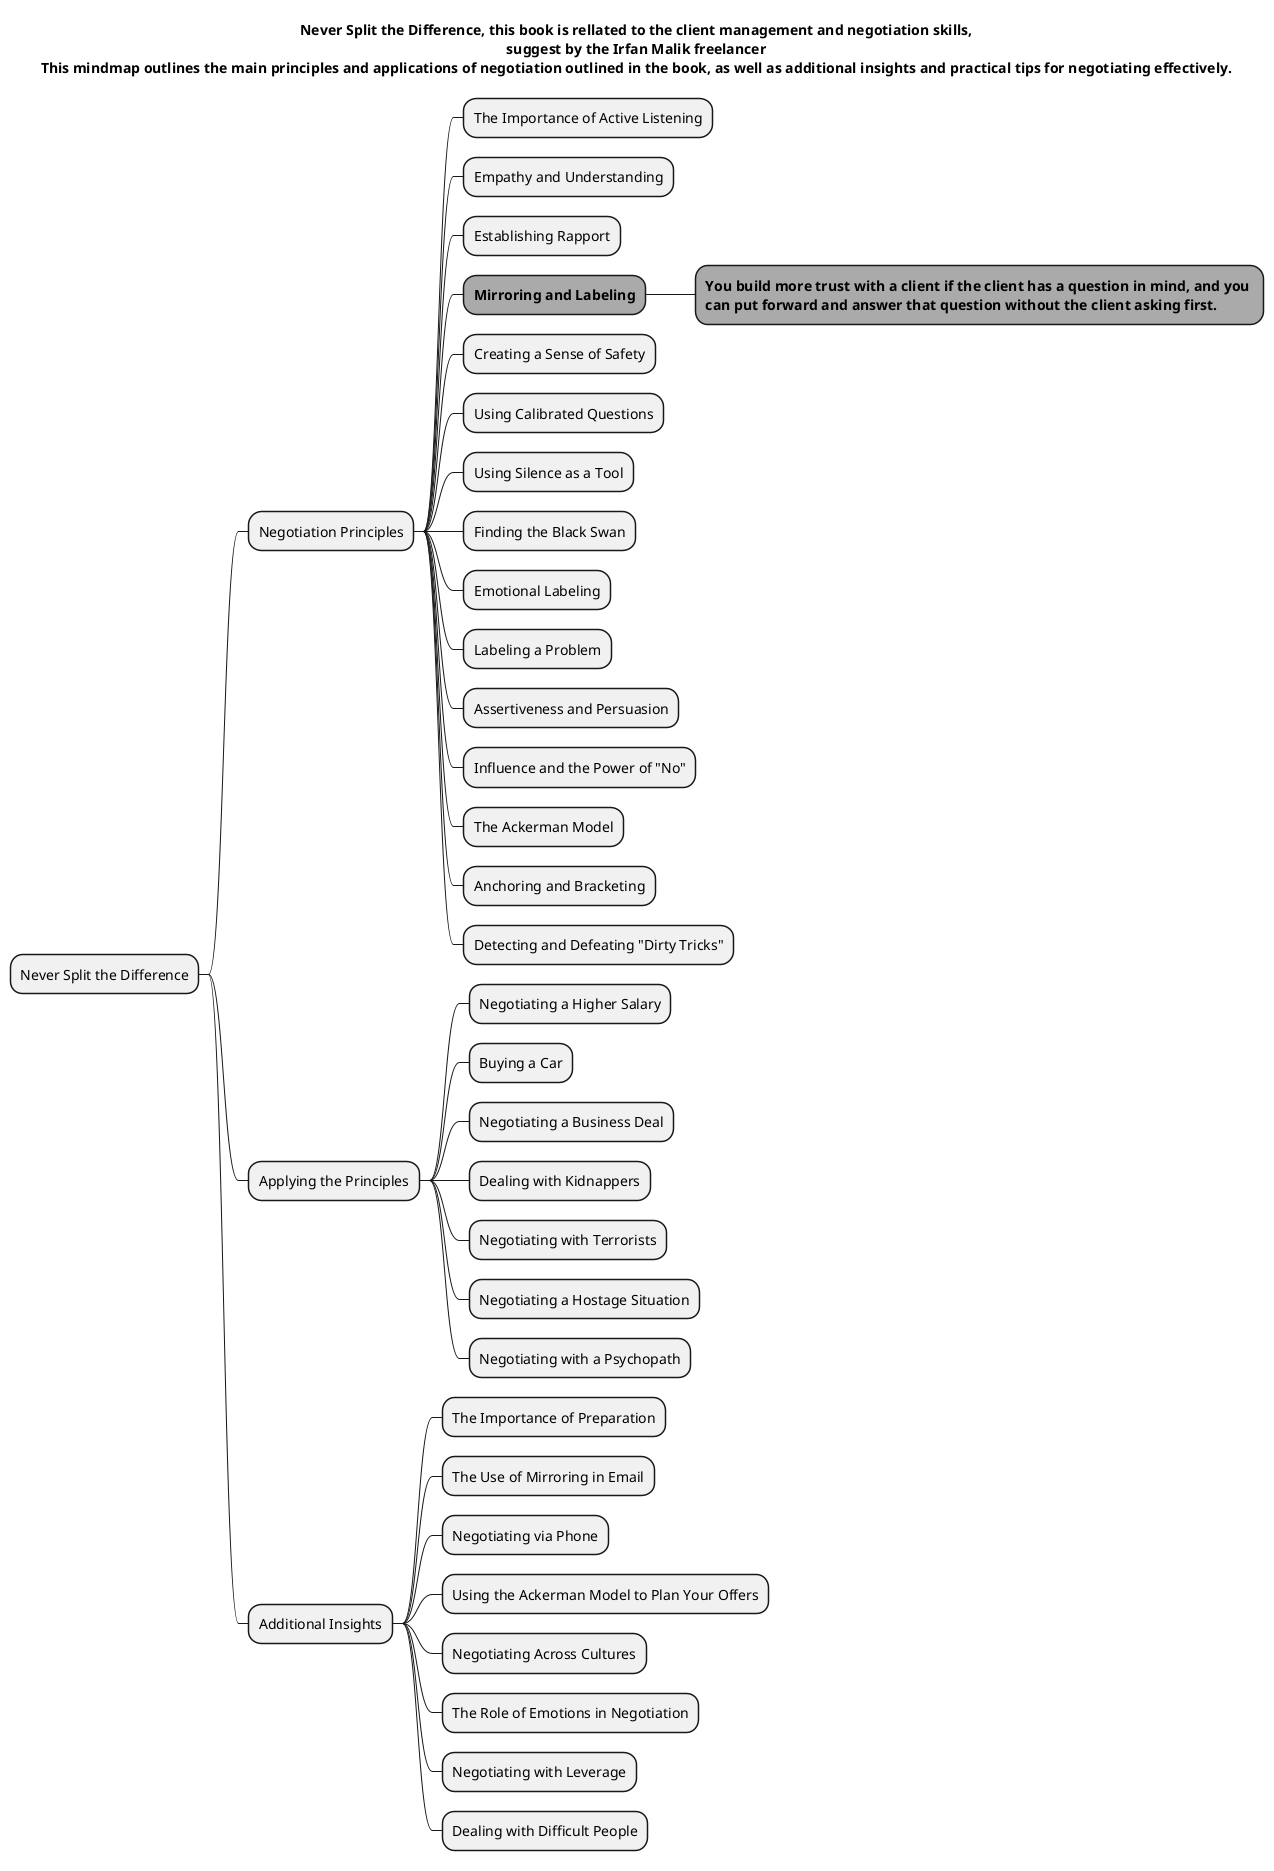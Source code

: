 @startmindmap
title Never Split the Difference, this book is rellated to the client management and negotiation skills,\nsuggest by the Irfan Malik freelancer\nThis mindmap outlines the main principles and applications of negotiation outlined in the book, as well as additional insights and practical tips for negotiating effectively.






 * Never Split the Difference
** Negotiation Principles
*** The Importance of Active Listening
*** Empathy and Understanding
*** Establishing Rapport
***[#a] **Mirroring and Labeling**
****[#a] **You build more trust with a client if the client has a question in mind, and you** \n**can put forward and answer that question without the client asking first.**
*** Creating a Sense of Safety
*** Using Calibrated Questions
*** Using Silence as a Tool
*** Finding the Black Swan
*** Emotional Labeling
*** Labeling a Problem
*** Assertiveness and Persuasion
*** Influence and the Power of "No"
*** The Ackerman Model
*** Anchoring and Bracketing
*** Detecting and Defeating "Dirty Tricks"
** Applying the Principles
*** Negotiating a Higher Salary
*** Buying a Car
*** Negotiating a Business Deal
*** Dealing with Kidnappers
*** Negotiating with Terrorists
*** Negotiating a Hostage Situation
*** Negotiating with a Psychopath
** Additional Insights
*** The Importance of Preparation
*** The Use of Mirroring in Email
*** Negotiating via Phone
*** Using the Ackerman Model to Plan Your Offers
*** Negotiating Across Cultures
*** The Role of Emotions in Negotiation
*** Negotiating with Leverage
*** Dealing with Difficult People
@endmindmap
